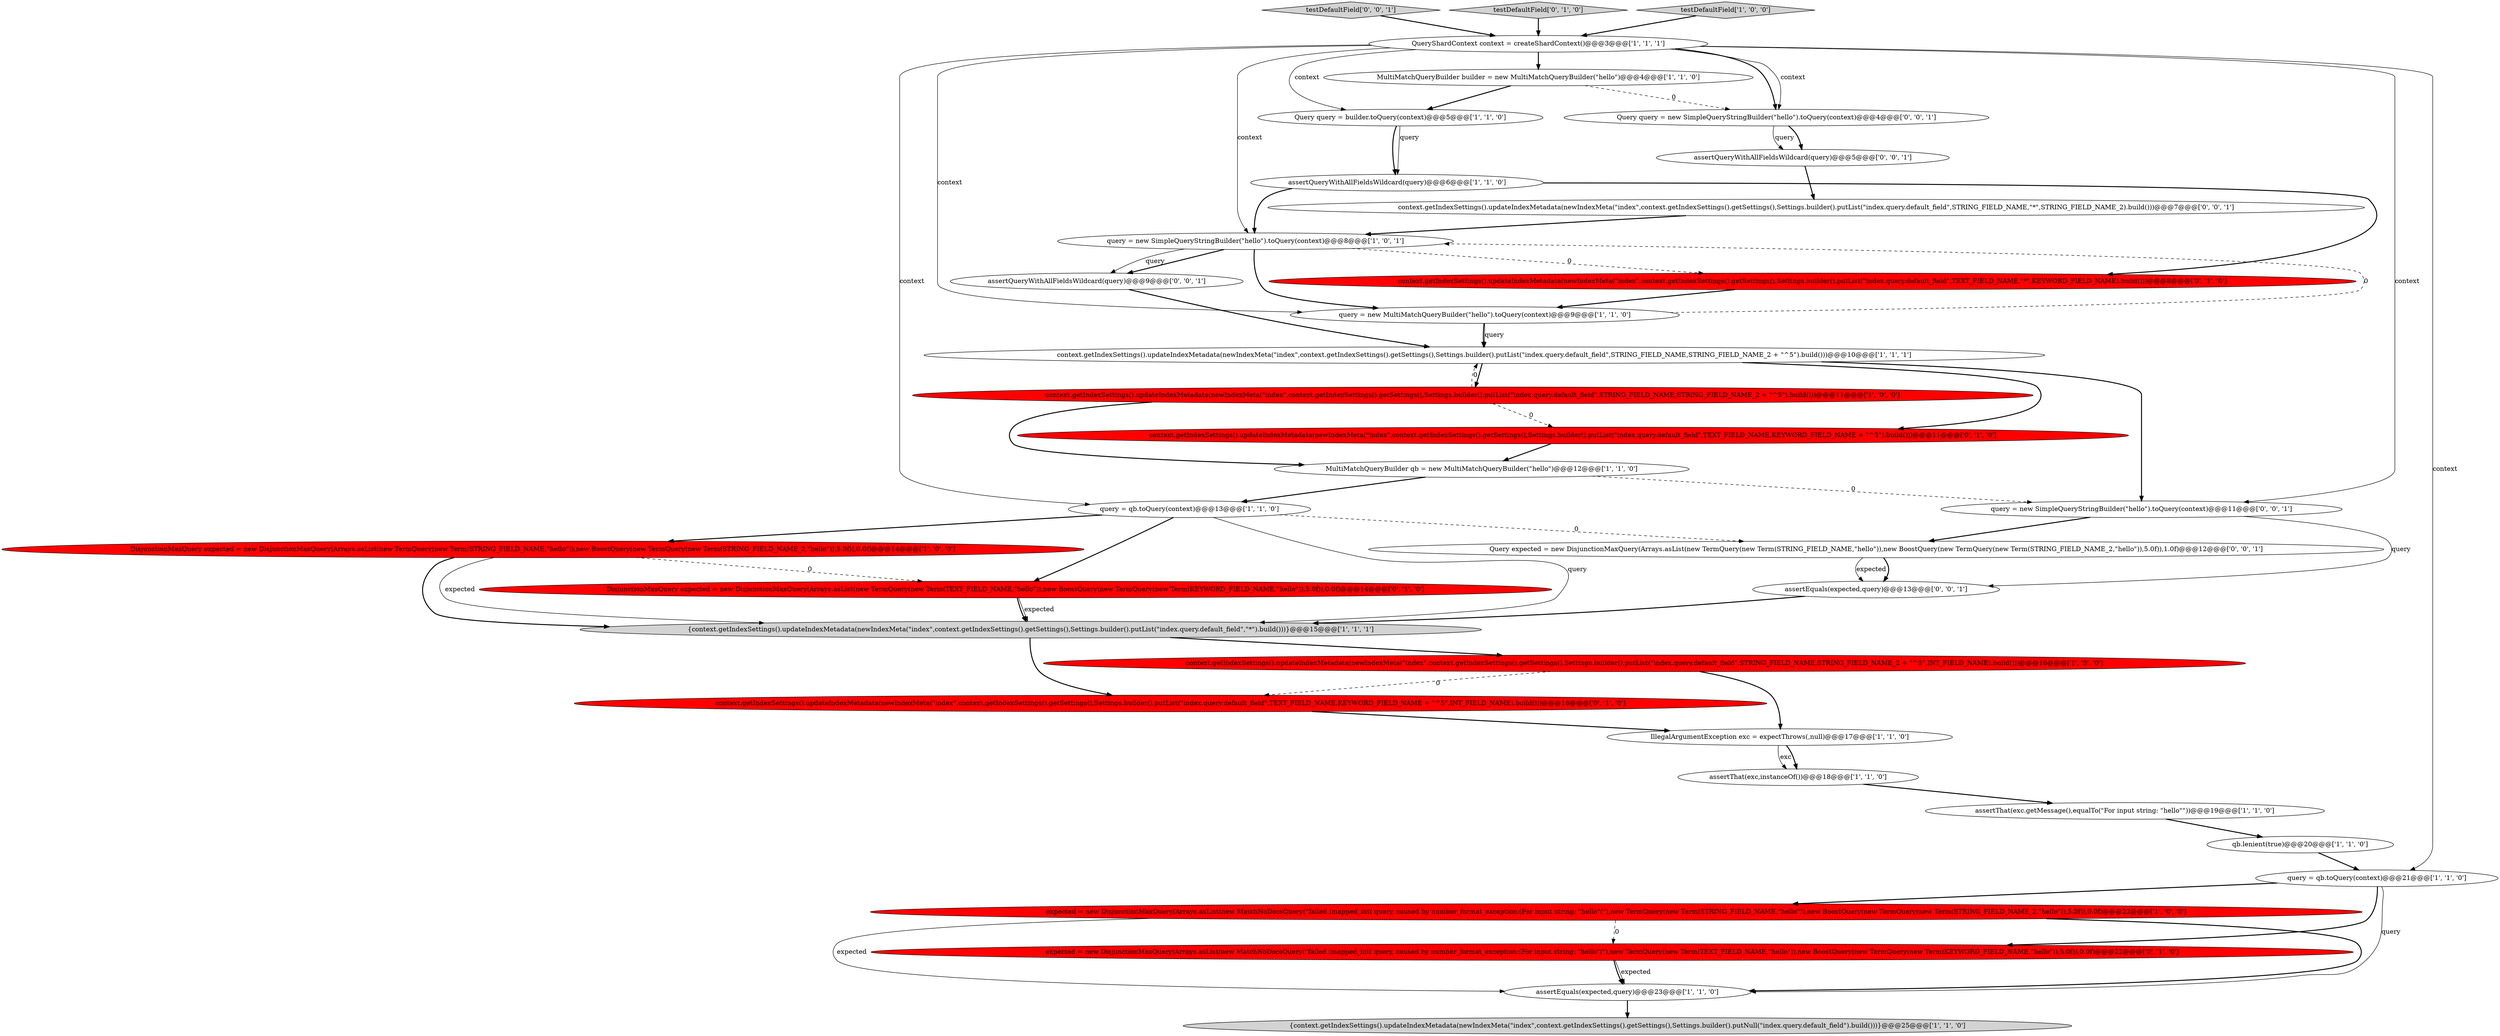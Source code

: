 digraph {
5 [style = filled, label = "query = new SimpleQueryStringBuilder(\"hello\").toQuery(context)@@@8@@@['1', '0', '1']", fillcolor = white, shape = ellipse image = "AAA0AAABBB1BBB"];
25 [style = filled, label = "context.getIndexSettings().updateIndexMetadata(newIndexMeta(\"index\",context.getIndexSettings().getSettings(),Settings.builder().putList(\"index.query.default_field\",TEXT_FIELD_NAME,\"*\",KEYWORD_FIELD_NAME).build()))@@@8@@@['0', '1', '0']", fillcolor = red, shape = ellipse image = "AAA1AAABBB2BBB"];
7 [style = filled, label = "Query query = builder.toQuery(context)@@@5@@@['1', '1', '0']", fillcolor = white, shape = ellipse image = "AAA0AAABBB1BBB"];
4 [style = filled, label = "context.getIndexSettings().updateIndexMetadata(newIndexMeta(\"index\",context.getIndexSettings().getSettings(),Settings.builder().putList(\"index.query.default_field\",STRING_FIELD_NAME,STRING_FIELD_NAME_2 + \"^5\").build()))@@@11@@@['1', '0', '0']", fillcolor = red, shape = ellipse image = "AAA1AAABBB1BBB"];
10 [style = filled, label = "qb.lenient(true)@@@20@@@['1', '1', '0']", fillcolor = white, shape = ellipse image = "AAA0AAABBB1BBB"];
17 [style = filled, label = "assertQueryWithAllFieldsWildcard(query)@@@6@@@['1', '1', '0']", fillcolor = white, shape = ellipse image = "AAA0AAABBB1BBB"];
0 [style = filled, label = "context.getIndexSettings().updateIndexMetadata(newIndexMeta(\"index\",context.getIndexSettings().getSettings(),Settings.builder().putList(\"index.query.default_field\",STRING_FIELD_NAME,STRING_FIELD_NAME_2 + \"^5\").build()))@@@10@@@['1', '1', '1']", fillcolor = white, shape = ellipse image = "AAA0AAABBB1BBB"];
6 [style = filled, label = "expected = new DisjunctionMaxQuery(Arrays.asList(new MatchNoDocsQuery(\"failed (mapped_int( query, caused by number_format_exception:(For input string: \"hello\"(\"),new TermQuery(new Term(STRING_FIELD_NAME,\"hello\")),new BoostQuery(new TermQuery(new Term(STRING_FIELD_NAME_2,\"hello\")),5.0f)),0.0f)@@@22@@@['1', '0', '0']", fillcolor = red, shape = ellipse image = "AAA1AAABBB1BBB"];
33 [style = filled, label = "Query expected = new DisjunctionMaxQuery(Arrays.asList(new TermQuery(new Term(STRING_FIELD_NAME,\"hello\")),new BoostQuery(new TermQuery(new Term(STRING_FIELD_NAME_2,\"hello\")),5.0f)),1.0f)@@@12@@@['0', '0', '1']", fillcolor = white, shape = ellipse image = "AAA0AAABBB3BBB"];
3 [style = filled, label = "query = qb.toQuery(context)@@@13@@@['1', '1', '0']", fillcolor = white, shape = ellipse image = "AAA0AAABBB1BBB"];
1 [style = filled, label = "MultiMatchQueryBuilder qb = new MultiMatchQueryBuilder(\"hello\")@@@12@@@['1', '1', '0']", fillcolor = white, shape = ellipse image = "AAA0AAABBB1BBB"];
8 [style = filled, label = "QueryShardContext context = createShardContext()@@@3@@@['1', '1', '1']", fillcolor = white, shape = ellipse image = "AAA0AAABBB1BBB"];
12 [style = filled, label = "{context.getIndexSettings().updateIndexMetadata(newIndexMeta(\"index\",context.getIndexSettings().getSettings(),Settings.builder().putNull(\"index.query.default_field\").build()))}@@@25@@@['1', '1', '0']", fillcolor = lightgray, shape = ellipse image = "AAA0AAABBB1BBB"];
16 [style = filled, label = "DisjunctionMaxQuery expected = new DisjunctionMaxQuery(Arrays.asList(new TermQuery(new Term(STRING_FIELD_NAME,\"hello\")),new BoostQuery(new TermQuery(new Term(STRING_FIELD_NAME_2,\"hello\")),5.0f)),0.0f)@@@14@@@['1', '0', '0']", fillcolor = red, shape = ellipse image = "AAA1AAABBB1BBB"];
32 [style = filled, label = "assertEquals(expected,query)@@@13@@@['0', '0', '1']", fillcolor = white, shape = ellipse image = "AAA0AAABBB3BBB"];
9 [style = filled, label = "assertThat(exc,instanceOf())@@@18@@@['1', '1', '0']", fillcolor = white, shape = ellipse image = "AAA0AAABBB1BBB"];
24 [style = filled, label = "context.getIndexSettings().updateIndexMetadata(newIndexMeta(\"index\",context.getIndexSettings().getSettings(),Settings.builder().putList(\"index.query.default_field\",TEXT_FIELD_NAME,KEYWORD_FIELD_NAME + \"^5\",INT_FIELD_NAME).build()))@@@16@@@['0', '1', '0']", fillcolor = red, shape = ellipse image = "AAA1AAABBB2BBB"];
30 [style = filled, label = "query = new SimpleQueryStringBuilder(\"hello\").toQuery(context)@@@11@@@['0', '0', '1']", fillcolor = white, shape = ellipse image = "AAA0AAABBB3BBB"];
28 [style = filled, label = "Query query = new SimpleQueryStringBuilder(\"hello\").toQuery(context)@@@4@@@['0', '0', '1']", fillcolor = white, shape = ellipse image = "AAA0AAABBB3BBB"];
19 [style = filled, label = "IllegalArgumentException exc = expectThrows(,null)@@@17@@@['1', '1', '0']", fillcolor = white, shape = ellipse image = "AAA0AAABBB1BBB"];
14 [style = filled, label = "context.getIndexSettings().updateIndexMetadata(newIndexMeta(\"index\",context.getIndexSettings().getSettings(),Settings.builder().putList(\"index.query.default_field\",STRING_FIELD_NAME,STRING_FIELD_NAME_2 + \"^5\",INT_FIELD_NAME).build()))@@@16@@@['1', '0', '0']", fillcolor = red, shape = ellipse image = "AAA1AAABBB1BBB"];
22 [style = filled, label = "DisjunctionMaxQuery expected = new DisjunctionMaxQuery(Arrays.asList(new TermQuery(new Term(TEXT_FIELD_NAME,\"hello\")),new BoostQuery(new TermQuery(new Term(KEYWORD_FIELD_NAME,\"hello\")),5.0f)),0.0f)@@@14@@@['0', '1', '0']", fillcolor = red, shape = ellipse image = "AAA1AAABBB2BBB"];
26 [style = filled, label = "expected = new DisjunctionMaxQuery(Arrays.asList(new MatchNoDocsQuery(\"failed (mapped_int( query, caused by number_format_exception:(For input string: \"hello\"(\"),new TermQuery(new Term(TEXT_FIELD_NAME,\"hello\")),new BoostQuery(new TermQuery(new Term(KEYWORD_FIELD_NAME,\"hello\")),5.0f)),0.0f)@@@22@@@['0', '1', '0']", fillcolor = red, shape = ellipse image = "AAA1AAABBB2BBB"];
34 [style = filled, label = "assertQueryWithAllFieldsWildcard(query)@@@5@@@['0', '0', '1']", fillcolor = white, shape = ellipse image = "AAA0AAABBB3BBB"];
27 [style = filled, label = "context.getIndexSettings().updateIndexMetadata(newIndexMeta(\"index\",context.getIndexSettings().getSettings(),Settings.builder().putList(\"index.query.default_field\",TEXT_FIELD_NAME,KEYWORD_FIELD_NAME + \"^5\").build()))@@@11@@@['0', '1', '0']", fillcolor = red, shape = ellipse image = "AAA1AAABBB2BBB"];
18 [style = filled, label = "MultiMatchQueryBuilder builder = new MultiMatchQueryBuilder(\"hello\")@@@4@@@['1', '1', '0']", fillcolor = white, shape = ellipse image = "AAA0AAABBB1BBB"];
31 [style = filled, label = "testDefaultField['0', '0', '1']", fillcolor = lightgray, shape = diamond image = "AAA0AAABBB3BBB"];
2 [style = filled, label = "query = new MultiMatchQueryBuilder(\"hello\").toQuery(context)@@@9@@@['1', '1', '0']", fillcolor = white, shape = ellipse image = "AAA0AAABBB1BBB"];
23 [style = filled, label = "testDefaultField['0', '1', '0']", fillcolor = lightgray, shape = diamond image = "AAA0AAABBB2BBB"];
20 [style = filled, label = "{context.getIndexSettings().updateIndexMetadata(newIndexMeta(\"index\",context.getIndexSettings().getSettings(),Settings.builder().putList(\"index.query.default_field\",\"*\").build()))}@@@15@@@['1', '1', '1']", fillcolor = lightgray, shape = ellipse image = "AAA0AAABBB1BBB"];
15 [style = filled, label = "assertEquals(expected,query)@@@23@@@['1', '1', '0']", fillcolor = white, shape = ellipse image = "AAA0AAABBB1BBB"];
13 [style = filled, label = "testDefaultField['1', '0', '0']", fillcolor = lightgray, shape = diamond image = "AAA0AAABBB1BBB"];
21 [style = filled, label = "query = qb.toQuery(context)@@@21@@@['1', '1', '0']", fillcolor = white, shape = ellipse image = "AAA0AAABBB1BBB"];
35 [style = filled, label = "context.getIndexSettings().updateIndexMetadata(newIndexMeta(\"index\",context.getIndexSettings().getSettings(),Settings.builder().putList(\"index.query.default_field\",STRING_FIELD_NAME,\"*\",STRING_FIELD_NAME_2).build()))@@@7@@@['0', '0', '1']", fillcolor = white, shape = ellipse image = "AAA0AAABBB3BBB"];
29 [style = filled, label = "assertQueryWithAllFieldsWildcard(query)@@@9@@@['0', '0', '1']", fillcolor = white, shape = ellipse image = "AAA0AAABBB3BBB"];
11 [style = filled, label = "assertThat(exc.getMessage(),equalTo(\"For input string: \"hello\"\"))@@@19@@@['1', '1', '0']", fillcolor = white, shape = ellipse image = "AAA0AAABBB1BBB"];
8->2 [style = solid, label="context"];
5->29 [style = bold, label=""];
17->25 [style = bold, label=""];
8->28 [style = bold, label=""];
0->30 [style = bold, label=""];
17->5 [style = bold, label=""];
3->20 [style = solid, label="query"];
27->1 [style = bold, label=""];
14->24 [style = dashed, label="0"];
7->17 [style = bold, label=""];
24->19 [style = bold, label=""];
9->11 [style = bold, label=""];
30->33 [style = bold, label=""];
8->21 [style = solid, label="context"];
28->34 [style = bold, label=""];
21->6 [style = bold, label=""];
19->9 [style = solid, label="exc"];
3->33 [style = dashed, label="0"];
0->27 [style = bold, label=""];
8->18 [style = bold, label=""];
2->0 [style = solid, label="query"];
1->30 [style = dashed, label="0"];
7->17 [style = solid, label="query"];
29->0 [style = bold, label=""];
1->3 [style = bold, label=""];
4->0 [style = dashed, label="0"];
5->29 [style = solid, label="query"];
4->27 [style = dashed, label="0"];
14->19 [style = bold, label=""];
20->14 [style = bold, label=""];
5->25 [style = dashed, label="0"];
10->21 [style = bold, label=""];
3->16 [style = bold, label=""];
23->8 [style = bold, label=""];
21->15 [style = solid, label="query"];
3->22 [style = bold, label=""];
8->7 [style = solid, label="context"];
25->2 [style = bold, label=""];
26->15 [style = solid, label="expected"];
6->15 [style = bold, label=""];
8->5 [style = solid, label="context"];
8->28 [style = solid, label="context"];
35->5 [style = bold, label=""];
21->26 [style = bold, label=""];
5->2 [style = bold, label=""];
2->5 [style = dashed, label="0"];
2->0 [style = bold, label=""];
22->20 [style = bold, label=""];
19->9 [style = bold, label=""];
0->4 [style = bold, label=""];
11->10 [style = bold, label=""];
6->26 [style = dashed, label="0"];
22->20 [style = solid, label="expected"];
30->32 [style = solid, label="query"];
6->15 [style = solid, label="expected"];
26->15 [style = bold, label=""];
8->30 [style = solid, label="context"];
18->28 [style = dashed, label="0"];
33->32 [style = bold, label=""];
4->1 [style = bold, label=""];
15->12 [style = bold, label=""];
33->32 [style = solid, label="expected"];
34->35 [style = bold, label=""];
13->8 [style = bold, label=""];
18->7 [style = bold, label=""];
20->24 [style = bold, label=""];
16->20 [style = bold, label=""];
16->20 [style = solid, label="expected"];
32->20 [style = bold, label=""];
31->8 [style = bold, label=""];
8->3 [style = solid, label="context"];
28->34 [style = solid, label="query"];
16->22 [style = dashed, label="0"];
}
